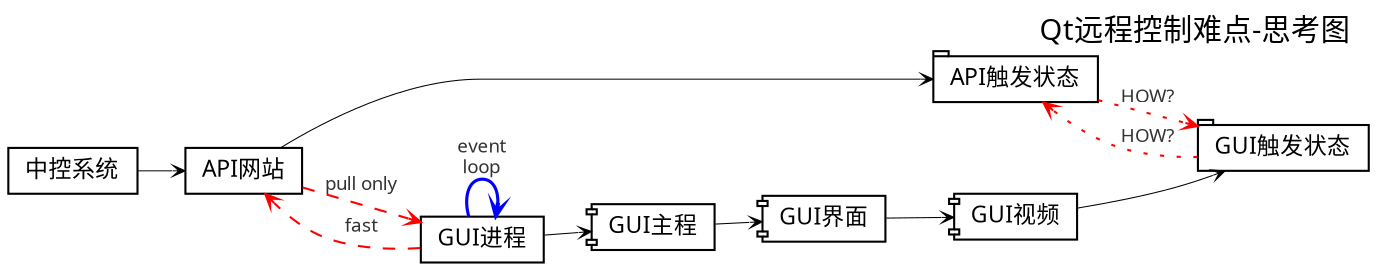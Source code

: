 /*生成命令:
$ dot -Tpng qt2api4rest_problem.dot -o qt2api4rest_problem.png 
-Tcmapx -o lb-crx-roles.map
    全局设定
    plaintext
{{{#!GraphViz dot
    */

digraph G4theme_canclick {
    /*全局设定*/
    graph [label="Qt远程控制难点-思考图"
        ,fontsize=14.0
        ,fontname="Noto Sans S Chinese Thin"
        ,labeljust="r",labelloc="t",center=1
        ,ranksep=0.3,center=1,ratio=compress
        ,rankdir=LR
        ];

    node[fontsize=11.0,height=0.3
        ,fontname="Noto Sans S Chinese Thin"
        ,shape=component 
        ];

    edge [fontsize=9.0,fontcolor="#333333"
        ,fontname="Noto Sans S Chinese Thin"
        ,arrowsize=0.6,arrowhead=vee,arrowtail=none
        ,style="setlinewidth(0.5)"
        ];
/*
    src [label="源码",shape=ellipse,style="filled,dashed,setlinewidth(5)"
        ,color="#333333",fillcolor=dimgray
        ,URL="http://code.google.com/p/zoomquiet/source/browse/dot/obp/csdndr1-km.dot?repo=tangle"];
    /*图元声明
    start       [label="流程开始/结束",shape=point];
    end         [label="",shape=doublecircle,fillcolor=red];

    box         [label="实体/对象",shape=box];
    ellipse     [label="行动/节点",shape=ellipse];
    egg         [label="用户/人物",shape=egg];
    plaintext   [label="状态/属性",shape=plaintext,fillcolor=whitesmoke];
    diamond     [label="判别",shape=diamond];
    note        [label="注释",shape=note];
    tab         [label="目录/模块",shape=tab];
    db          [label="数据库",shape=box3d];
    component   [label="主机/组件",shape=component];
  ,style="rounded,dotted"];
*/

    RCTRL [label="中控系统",shape=box];
    APIsrv [label="API网站",shape=box];
        APItri [label="API触发状态",shape=tab];
    Qt [label="GUI进程",shape=box];
        GUItri [label="GUI触发状态",shape=tab];

    MAIN [label="GUI主程",shape=component];
    QtUI [label="GUI界面",shape=component];
    QtVW [label="GUI视频",shape=component];

    /*图例关系
    PSDparser->PSDexport [label="1.1"];
    USSO->UsrInfoCSrv [label="2.2",style="dashed"];dotted
    UsrInfoCSrv->commTAB [label="1.1",style="setlinewidth(1.5)"];
    color=red,green,cyan
    */

    Qt->Qt [label="event\nloop",color=blue,style="setlinewidth(1.5)"];

    RCTRL->APIsrv;
        APIsrv->APItri;

    Qt->APIsrv [label="fast",color=red,style="dashed"];
    APIsrv->Qt [label="pull only",color=red,style="dashed"];

    Qt->MAIN;

    MAIN->QtUI->QtVW;
        QtVW->GUItri;

    APItri->GUItri->APItri [label="HOW?",color=red,style="dotted"];

    edge [style=invis];

}


